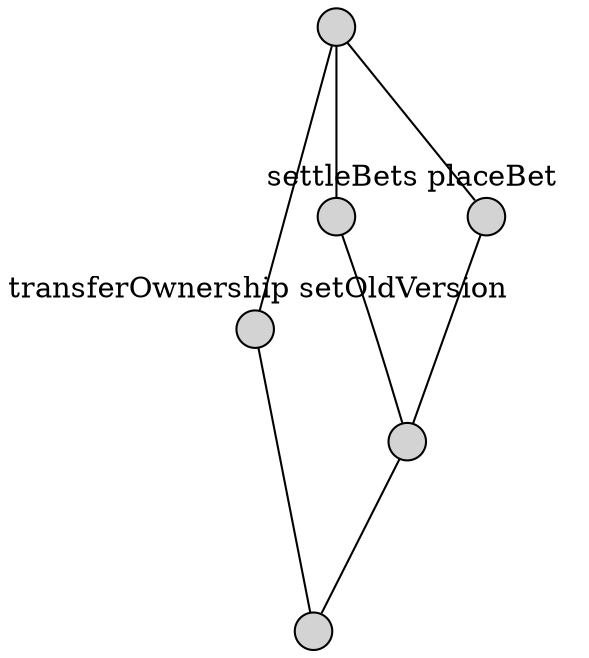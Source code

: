 // <Lattice object of 2 atoms 6 concepts 3 coatoms at 0x7fc9eaab6be0>
digraph Lattice {
	node [label="" shape=circle style=filled width=.25]
	edge [dir=none labeldistance=1.5 minlen=2]
	c0
	c1
	c1 -> c1 [color=transparent headlabel="" labelangle=270]
	c1 -> c1 [color=transparent labelangle=90 taillabel="transferOwnership setOldVersion"]
	c1 -> c0
	c2
	c2 -> c2 [color=transparent headlabel="" labelangle=270]
	c2 -> c0
	c3
	c3 -> c3 [color=transparent headlabel="" labelangle=270]
	c3 -> c3 [color=transparent labelangle=90 taillabel=settleBets]
	c3 -> c2
	c4
	c4 -> c4 [color=transparent headlabel="" labelangle=270]
	c4 -> c4 [color=transparent labelangle=90 taillabel=placeBet]
	c4 -> c2
	c5
	c5 -> c1
	c5 -> c3
	c5 -> c4
}
